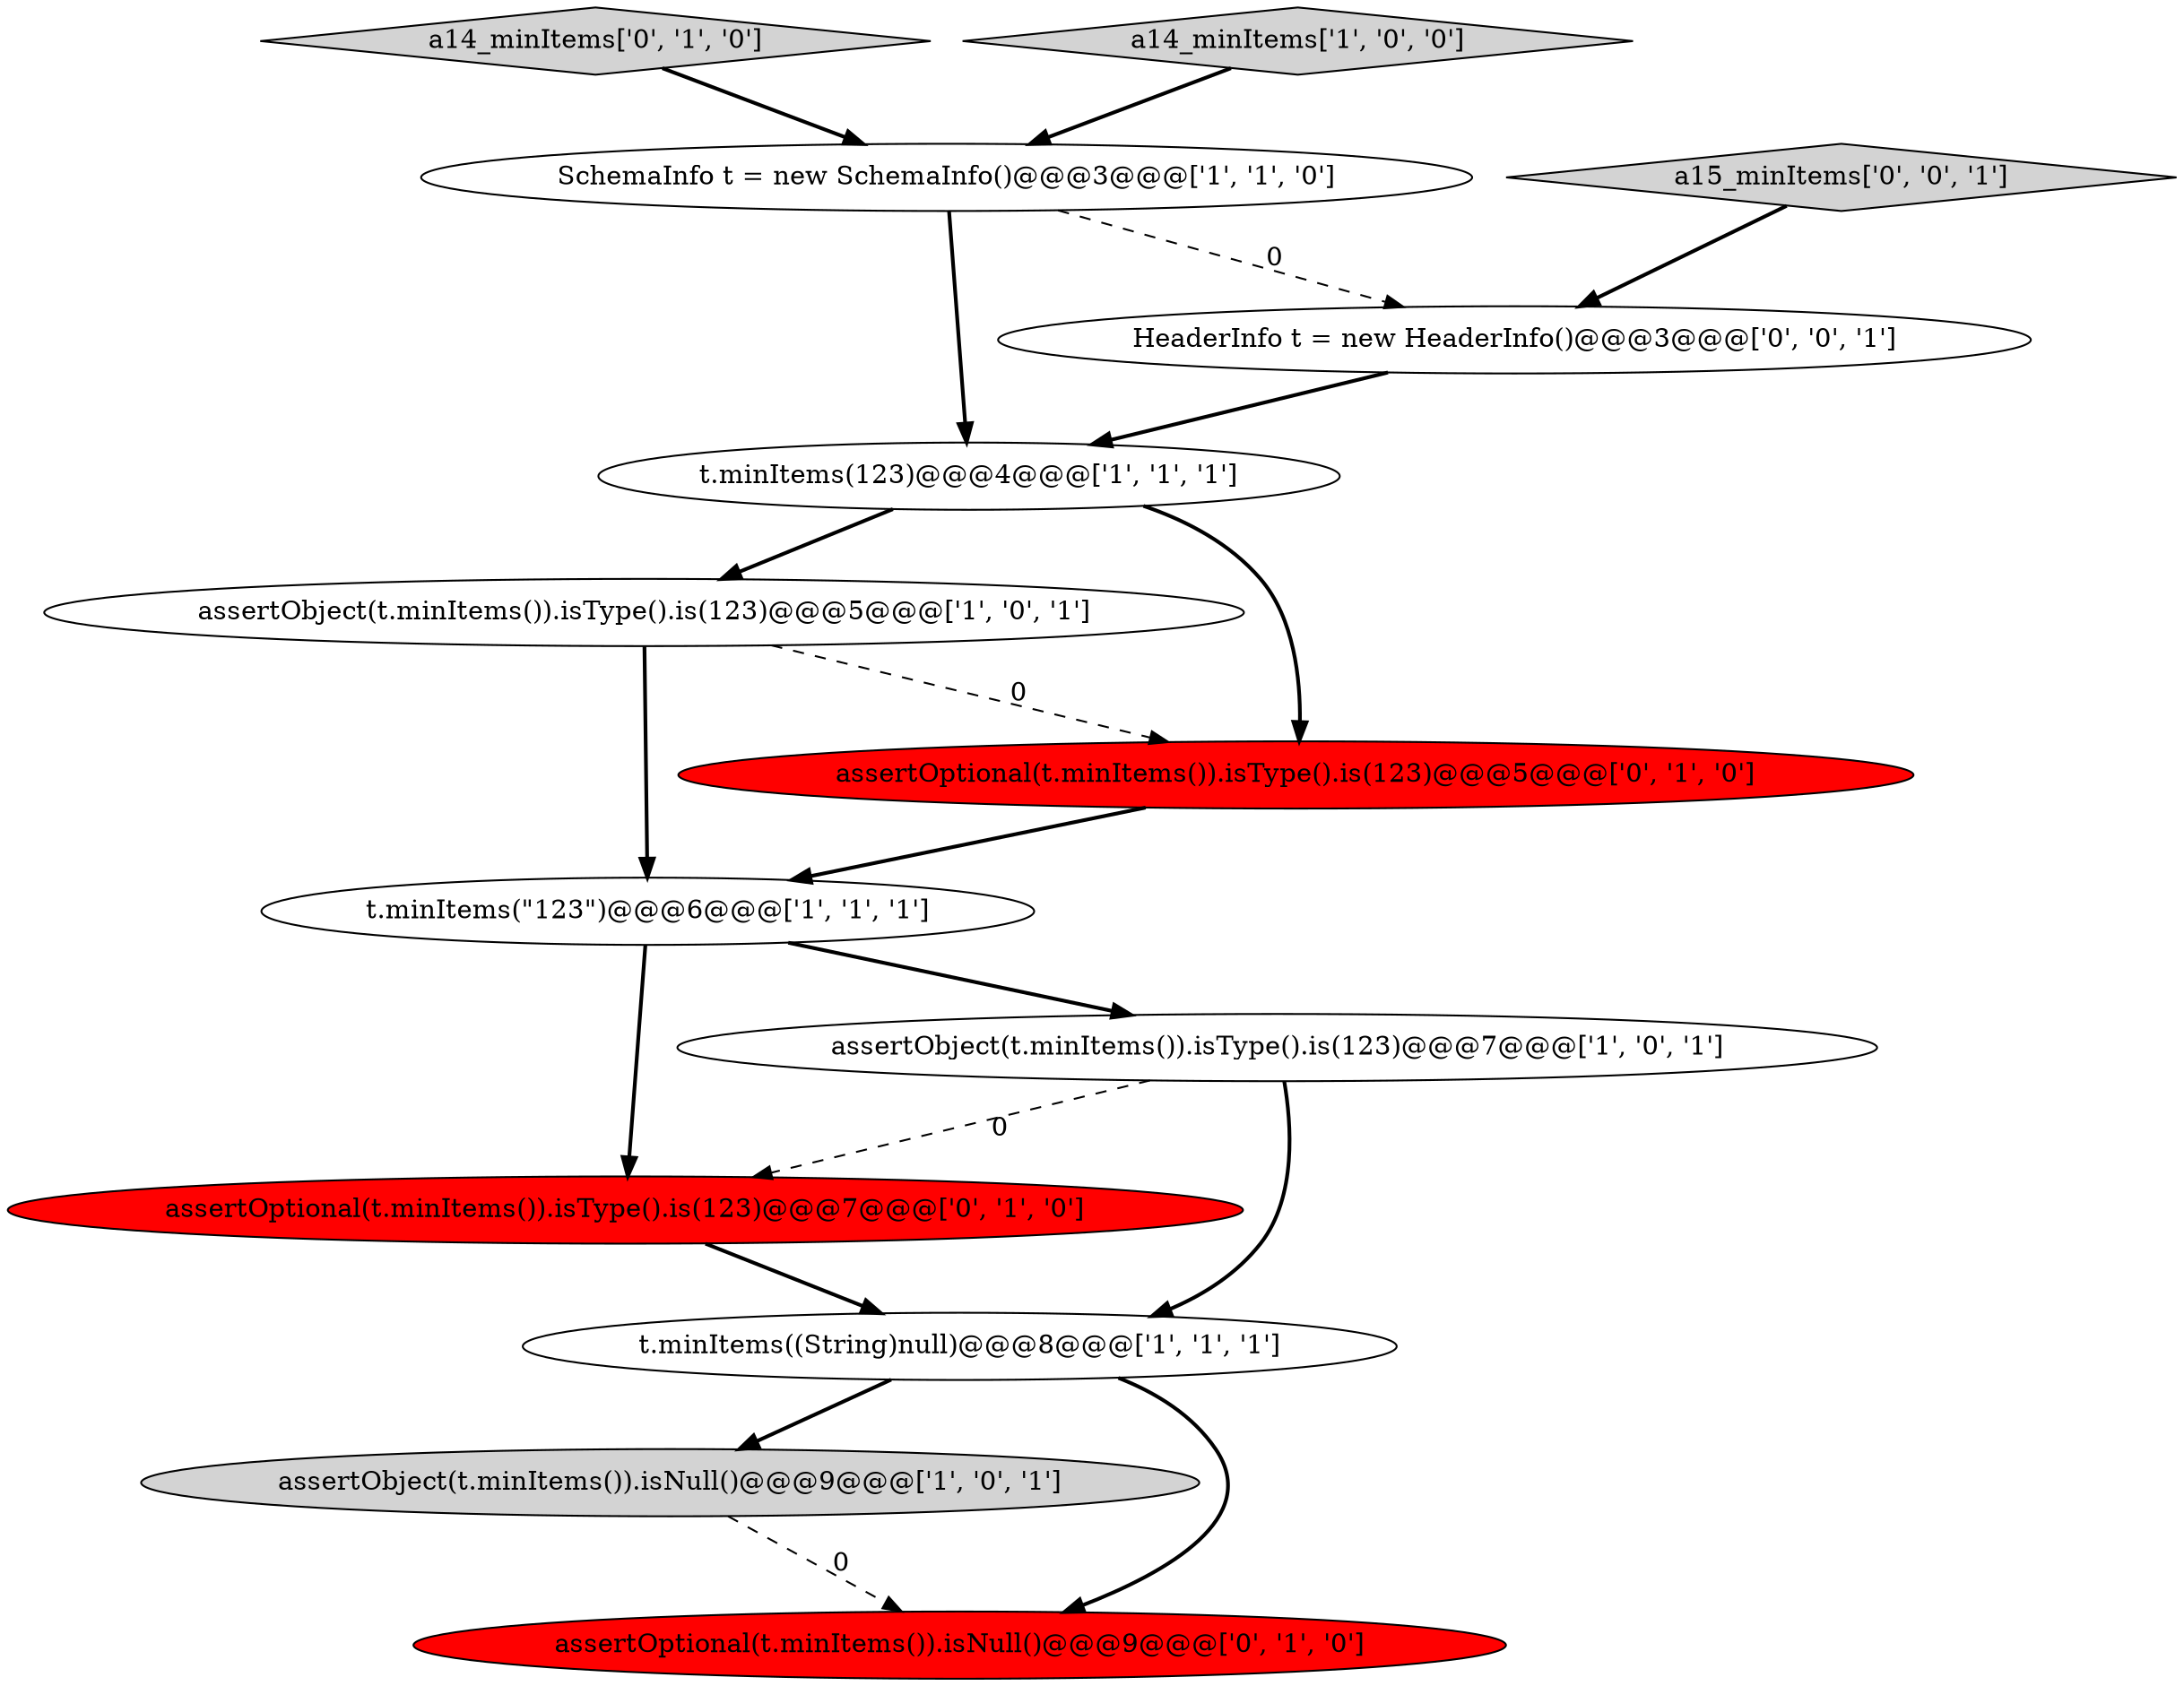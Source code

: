 digraph {
3 [style = filled, label = "t.minItems(123)@@@4@@@['1', '1', '1']", fillcolor = white, shape = ellipse image = "AAA0AAABBB1BBB"];
5 [style = filled, label = "assertObject(t.minItems()).isType().is(123)@@@5@@@['1', '0', '1']", fillcolor = white, shape = ellipse image = "AAA0AAABBB1BBB"];
8 [style = filled, label = "assertOptional(t.minItems()).isType().is(123)@@@5@@@['0', '1', '0']", fillcolor = red, shape = ellipse image = "AAA1AAABBB2BBB"];
11 [style = filled, label = "a14_minItems['0', '1', '0']", fillcolor = lightgray, shape = diamond image = "AAA0AAABBB2BBB"];
12 [style = filled, label = "HeaderInfo t = new HeaderInfo()@@@3@@@['0', '0', '1']", fillcolor = white, shape = ellipse image = "AAA0AAABBB3BBB"];
1 [style = filled, label = "t.minItems((String)null)@@@8@@@['1', '1', '1']", fillcolor = white, shape = ellipse image = "AAA0AAABBB1BBB"];
10 [style = filled, label = "assertOptional(t.minItems()).isType().is(123)@@@7@@@['0', '1', '0']", fillcolor = red, shape = ellipse image = "AAA1AAABBB2BBB"];
0 [style = filled, label = "assertObject(t.minItems()).isType().is(123)@@@7@@@['1', '0', '1']", fillcolor = white, shape = ellipse image = "AAA0AAABBB1BBB"];
2 [style = filled, label = "a14_minItems['1', '0', '0']", fillcolor = lightgray, shape = diamond image = "AAA0AAABBB1BBB"];
4 [style = filled, label = "t.minItems(\"123\")@@@6@@@['1', '1', '1']", fillcolor = white, shape = ellipse image = "AAA0AAABBB1BBB"];
6 [style = filled, label = "SchemaInfo t = new SchemaInfo()@@@3@@@['1', '1', '0']", fillcolor = white, shape = ellipse image = "AAA0AAABBB1BBB"];
13 [style = filled, label = "a15_minItems['0', '0', '1']", fillcolor = lightgray, shape = diamond image = "AAA0AAABBB3BBB"];
7 [style = filled, label = "assertObject(t.minItems()).isNull()@@@9@@@['1', '0', '1']", fillcolor = lightgray, shape = ellipse image = "AAA0AAABBB1BBB"];
9 [style = filled, label = "assertOptional(t.minItems()).isNull()@@@9@@@['0', '1', '0']", fillcolor = red, shape = ellipse image = "AAA1AAABBB2BBB"];
5->8 [style = dashed, label="0"];
4->10 [style = bold, label=""];
6->3 [style = bold, label=""];
11->6 [style = bold, label=""];
3->5 [style = bold, label=""];
1->9 [style = bold, label=""];
12->3 [style = bold, label=""];
13->12 [style = bold, label=""];
8->4 [style = bold, label=""];
10->1 [style = bold, label=""];
7->9 [style = dashed, label="0"];
1->7 [style = bold, label=""];
0->1 [style = bold, label=""];
2->6 [style = bold, label=""];
3->8 [style = bold, label=""];
0->10 [style = dashed, label="0"];
5->4 [style = bold, label=""];
4->0 [style = bold, label=""];
6->12 [style = dashed, label="0"];
}
